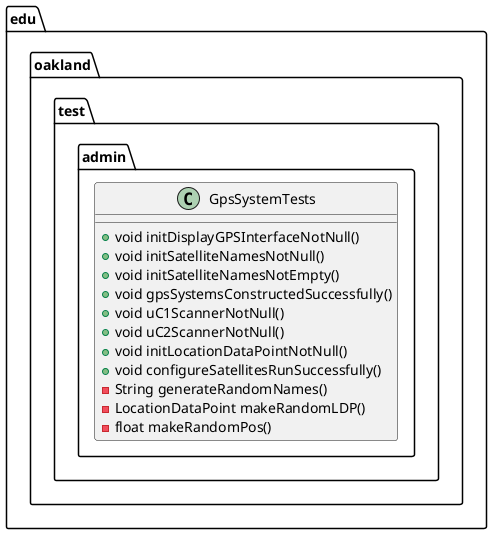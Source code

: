 @startuml GpsSystemTests

package edu.oakland.test.admin {
    class GpsSystemTests {
        + void initDisplayGPSInterfaceNotNull()
        + void initSatelliteNamesNotNull()
        + void initSatelliteNamesNotEmpty()
        + void gpsSystemsConstructedSuccessfully()
        + void uC1ScannerNotNull()
        + void uC2ScannerNotNull()
        + void initLocationDataPointNotNull()
        + void configureSatellitesRunSuccessfully()
        - String generateRandomNames()
        - LocationDataPoint makeRandomLDP()
        - float makeRandomPos()
    }
}

@enduml
